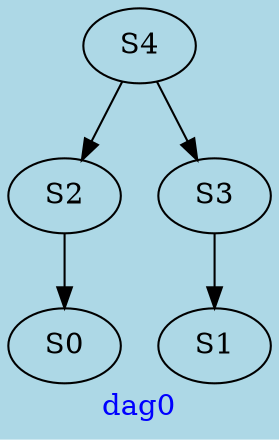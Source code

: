 digraph G{
graph [ label = "dag0" , fontcolor = "blue" , bgcolor = "lightblue" ];
S0;
S1;
S2;
S3;
S4;
S2->S0;
S3->S1;
S4->S2;
S4->S3;
}
